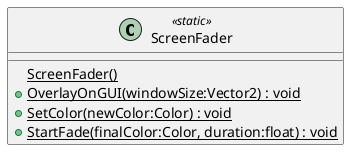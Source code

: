 @startuml
class ScreenFader <<static>> {
    {static} ScreenFader()
    + {static} OverlayOnGUI(windowSize:Vector2) : void
    + {static} SetColor(newColor:Color) : void
    + {static} StartFade(finalColor:Color, duration:float) : void
}
@enduml
